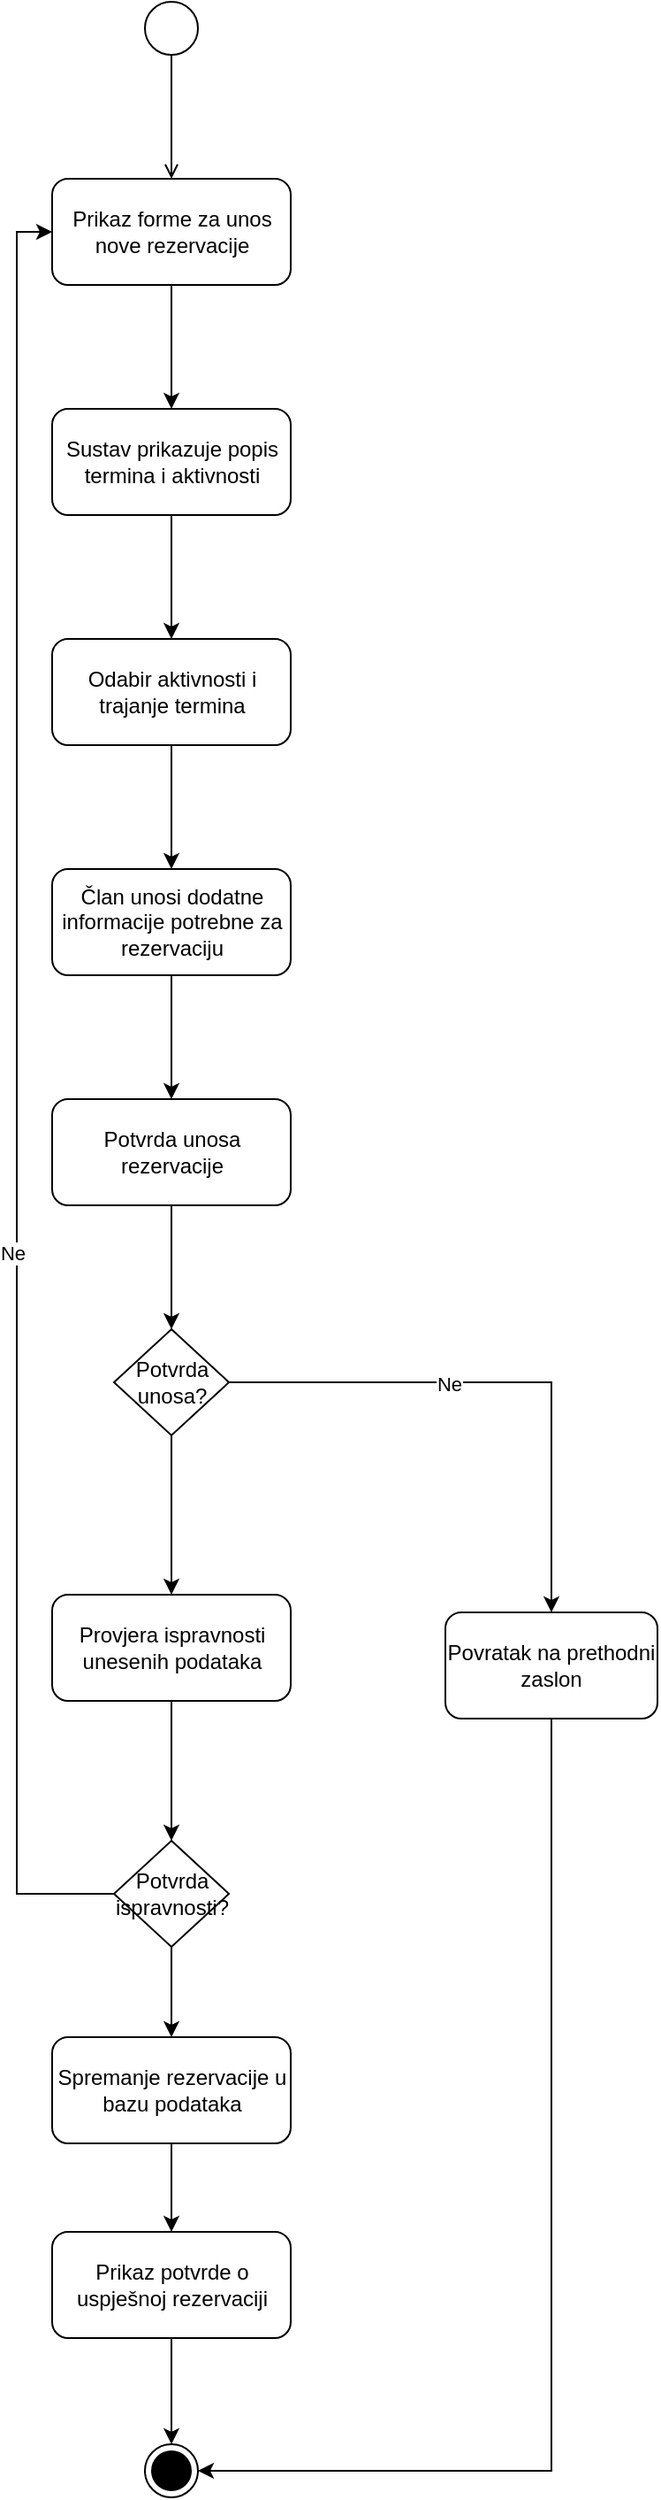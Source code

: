 <mxfile version="24.1.0" type="device">
  <diagram name="Page-1" id="aM7IN63mEbVTSNA6mHg-">
    <mxGraphModel dx="1235" dy="731" grid="1" gridSize="10" guides="1" tooltips="1" connect="1" arrows="1" fold="1" page="1" pageScale="1" pageWidth="827" pageHeight="1169" math="0" shadow="0">
      <root>
        <mxCell id="0" />
        <mxCell id="1" parent="0" />
        <mxCell id="fa3D45RWUEOkiaDmatbT-14" value="" style="ellipse;html=1;" vertex="1" parent="1">
          <mxGeometry x="380" y="70" width="30" height="30" as="geometry" />
        </mxCell>
        <mxCell id="fa3D45RWUEOkiaDmatbT-15" value="" style="endArrow=open;html=1;rounded=0;align=center;verticalAlign=top;endFill=0;labelBackgroundColor=none;endSize=6;entryX=0.5;entryY=0;entryDx=0;entryDy=0;" edge="1" parent="1" source="fa3D45RWUEOkiaDmatbT-14" target="fa3D45RWUEOkiaDmatbT-17">
          <mxGeometry relative="1" as="geometry">
            <mxPoint x="395" y="160" as="targetPoint" />
          </mxGeometry>
        </mxCell>
        <mxCell id="fa3D45RWUEOkiaDmatbT-16" style="edgeStyle=orthogonalEdgeStyle;rounded=0;orthogonalLoop=1;jettySize=auto;html=1;exitX=0.5;exitY=1;exitDx=0;exitDy=0;entryX=0.5;entryY=0;entryDx=0;entryDy=0;" edge="1" parent="1" source="fa3D45RWUEOkiaDmatbT-17" target="fa3D45RWUEOkiaDmatbT-19">
          <mxGeometry relative="1" as="geometry">
            <mxPoint x="395" y="300" as="targetPoint" />
          </mxGeometry>
        </mxCell>
        <mxCell id="fa3D45RWUEOkiaDmatbT-17" value="Prikaz forme za unos nove rezervacije" style="rounded=1;whiteSpace=wrap;html=1;" vertex="1" parent="1">
          <mxGeometry x="327.5" y="170" width="135" height="60" as="geometry" />
        </mxCell>
        <mxCell id="fa3D45RWUEOkiaDmatbT-18" style="edgeStyle=orthogonalEdgeStyle;rounded=0;orthogonalLoop=1;jettySize=auto;html=1;exitX=0.5;exitY=1;exitDx=0;exitDy=0;entryX=0.5;entryY=0;entryDx=0;entryDy=0;" edge="1" parent="1" source="fa3D45RWUEOkiaDmatbT-19" target="fa3D45RWUEOkiaDmatbT-21">
          <mxGeometry relative="1" as="geometry" />
        </mxCell>
        <mxCell id="fa3D45RWUEOkiaDmatbT-19" value="Sustav prikazuje popis termina i aktivnosti" style="rounded=1;whiteSpace=wrap;html=1;" vertex="1" parent="1">
          <mxGeometry x="327.5" y="300" width="135" height="60" as="geometry" />
        </mxCell>
        <mxCell id="fa3D45RWUEOkiaDmatbT-20" style="edgeStyle=orthogonalEdgeStyle;rounded=0;orthogonalLoop=1;jettySize=auto;html=1;exitX=0.5;exitY=1;exitDx=0;exitDy=0;entryX=0.5;entryY=0;entryDx=0;entryDy=0;" edge="1" parent="1" source="fa3D45RWUEOkiaDmatbT-21" target="fa3D45RWUEOkiaDmatbT-23">
          <mxGeometry relative="1" as="geometry" />
        </mxCell>
        <mxCell id="fa3D45RWUEOkiaDmatbT-21" value="Odabir aktivnosti i trajanje termina" style="rounded=1;whiteSpace=wrap;html=1;" vertex="1" parent="1">
          <mxGeometry x="327.5" y="430" width="135" height="60" as="geometry" />
        </mxCell>
        <mxCell id="fa3D45RWUEOkiaDmatbT-22" style="edgeStyle=orthogonalEdgeStyle;rounded=0;orthogonalLoop=1;jettySize=auto;html=1;exitX=0.5;exitY=1;exitDx=0;exitDy=0;entryX=0.5;entryY=0;entryDx=0;entryDy=0;" edge="1" parent="1" source="fa3D45RWUEOkiaDmatbT-23" target="fa3D45RWUEOkiaDmatbT-24">
          <mxGeometry relative="1" as="geometry" />
        </mxCell>
        <mxCell id="fa3D45RWUEOkiaDmatbT-23" value="Član unosi dodatne informacije potrebne za rezervaciju" style="rounded=1;whiteSpace=wrap;html=1;" vertex="1" parent="1">
          <mxGeometry x="327.5" y="560" width="135" height="60" as="geometry" />
        </mxCell>
        <mxCell id="fa3D45RWUEOkiaDmatbT-26" style="edgeStyle=orthogonalEdgeStyle;rounded=0;orthogonalLoop=1;jettySize=auto;html=1;exitX=0.5;exitY=1;exitDx=0;exitDy=0;entryX=0.5;entryY=0;entryDx=0;entryDy=0;" edge="1" parent="1" source="fa3D45RWUEOkiaDmatbT-24" target="fa3D45RWUEOkiaDmatbT-25">
          <mxGeometry relative="1" as="geometry" />
        </mxCell>
        <mxCell id="fa3D45RWUEOkiaDmatbT-24" value="Potvrda unosa rezervacije" style="rounded=1;whiteSpace=wrap;html=1;" vertex="1" parent="1">
          <mxGeometry x="327.5" y="690" width="135" height="60" as="geometry" />
        </mxCell>
        <mxCell id="fa3D45RWUEOkiaDmatbT-28" style="edgeStyle=orthogonalEdgeStyle;rounded=0;orthogonalLoop=1;jettySize=auto;html=1;exitX=1;exitY=0.5;exitDx=0;exitDy=0;" edge="1" parent="1" source="fa3D45RWUEOkiaDmatbT-25" target="fa3D45RWUEOkiaDmatbT-27">
          <mxGeometry relative="1" as="geometry" />
        </mxCell>
        <mxCell id="fa3D45RWUEOkiaDmatbT-29" value="Ne" style="edgeLabel;html=1;align=center;verticalAlign=middle;resizable=0;points=[];" vertex="1" connectable="0" parent="fa3D45RWUEOkiaDmatbT-28">
          <mxGeometry x="-0.205" y="-1" relative="1" as="geometry">
            <mxPoint as="offset" />
          </mxGeometry>
        </mxCell>
        <mxCell id="fa3D45RWUEOkiaDmatbT-33" style="edgeStyle=orthogonalEdgeStyle;rounded=0;orthogonalLoop=1;jettySize=auto;html=1;exitX=0.5;exitY=1;exitDx=0;exitDy=0;" edge="1" parent="1" source="fa3D45RWUEOkiaDmatbT-25" target="fa3D45RWUEOkiaDmatbT-32">
          <mxGeometry relative="1" as="geometry" />
        </mxCell>
        <mxCell id="fa3D45RWUEOkiaDmatbT-25" value="Potvrda unosa?" style="rhombus;whiteSpace=wrap;html=1;" vertex="1" parent="1">
          <mxGeometry x="362.5" y="820" width="65" height="60" as="geometry" />
        </mxCell>
        <mxCell id="fa3D45RWUEOkiaDmatbT-31" style="edgeStyle=orthogonalEdgeStyle;rounded=0;orthogonalLoop=1;jettySize=auto;html=1;exitX=0.5;exitY=1;exitDx=0;exitDy=0;" edge="1" parent="1" source="fa3D45RWUEOkiaDmatbT-27" target="fa3D45RWUEOkiaDmatbT-30">
          <mxGeometry relative="1" as="geometry">
            <Array as="points">
              <mxPoint x="610" y="1465" />
            </Array>
          </mxGeometry>
        </mxCell>
        <mxCell id="fa3D45RWUEOkiaDmatbT-27" value="Povratak na prethodni zaslon" style="rounded=1;whiteSpace=wrap;html=1;" vertex="1" parent="1">
          <mxGeometry x="550" y="980" width="120" height="60" as="geometry" />
        </mxCell>
        <mxCell id="fa3D45RWUEOkiaDmatbT-30" value="" style="ellipse;html=1;shape=endState;fillColor=strokeColor;" vertex="1" parent="1">
          <mxGeometry x="380" y="1450" width="30" height="30" as="geometry" />
        </mxCell>
        <mxCell id="fa3D45RWUEOkiaDmatbT-35" style="edgeStyle=orthogonalEdgeStyle;rounded=0;orthogonalLoop=1;jettySize=auto;html=1;exitX=0.5;exitY=1;exitDx=0;exitDy=0;" edge="1" parent="1" source="fa3D45RWUEOkiaDmatbT-32" target="fa3D45RWUEOkiaDmatbT-34">
          <mxGeometry relative="1" as="geometry" />
        </mxCell>
        <mxCell id="fa3D45RWUEOkiaDmatbT-32" value="Provjera ispravnosti unesenih podataka" style="rounded=1;whiteSpace=wrap;html=1;" vertex="1" parent="1">
          <mxGeometry x="327.5" y="970" width="135" height="60" as="geometry" />
        </mxCell>
        <mxCell id="fa3D45RWUEOkiaDmatbT-36" style="edgeStyle=orthogonalEdgeStyle;rounded=0;orthogonalLoop=1;jettySize=auto;html=1;exitX=0;exitY=0.5;exitDx=0;exitDy=0;entryX=0;entryY=0.5;entryDx=0;entryDy=0;" edge="1" parent="1" source="fa3D45RWUEOkiaDmatbT-34" target="fa3D45RWUEOkiaDmatbT-17">
          <mxGeometry relative="1" as="geometry" />
        </mxCell>
        <mxCell id="fa3D45RWUEOkiaDmatbT-37" value="Ne" style="edgeLabel;html=1;align=center;verticalAlign=middle;resizable=0;points=[];" vertex="1" connectable="0" parent="fa3D45RWUEOkiaDmatbT-36">
          <mxGeometry x="-0.177" y="3" relative="1" as="geometry">
            <mxPoint as="offset" />
          </mxGeometry>
        </mxCell>
        <mxCell id="fa3D45RWUEOkiaDmatbT-39" style="edgeStyle=orthogonalEdgeStyle;rounded=0;orthogonalLoop=1;jettySize=auto;html=1;exitX=0.5;exitY=1;exitDx=0;exitDy=0;entryX=0.5;entryY=0;entryDx=0;entryDy=0;" edge="1" parent="1" source="fa3D45RWUEOkiaDmatbT-34" target="fa3D45RWUEOkiaDmatbT-38">
          <mxGeometry relative="1" as="geometry" />
        </mxCell>
        <mxCell id="fa3D45RWUEOkiaDmatbT-34" value="Potvrda ispravnosti?" style="rhombus;whiteSpace=wrap;html=1;" vertex="1" parent="1">
          <mxGeometry x="362.5" y="1109" width="65" height="60" as="geometry" />
        </mxCell>
        <mxCell id="fa3D45RWUEOkiaDmatbT-41" style="edgeStyle=orthogonalEdgeStyle;rounded=0;orthogonalLoop=1;jettySize=auto;html=1;exitX=0.5;exitY=1;exitDx=0;exitDy=0;entryX=0.5;entryY=0;entryDx=0;entryDy=0;" edge="1" parent="1" source="fa3D45RWUEOkiaDmatbT-38" target="fa3D45RWUEOkiaDmatbT-40">
          <mxGeometry relative="1" as="geometry" />
        </mxCell>
        <mxCell id="fa3D45RWUEOkiaDmatbT-38" value="Spremanje rezervacije u bazu podataka" style="rounded=1;whiteSpace=wrap;html=1;" vertex="1" parent="1">
          <mxGeometry x="327.5" y="1220" width="135" height="60" as="geometry" />
        </mxCell>
        <mxCell id="fa3D45RWUEOkiaDmatbT-42" style="edgeStyle=orthogonalEdgeStyle;rounded=0;orthogonalLoop=1;jettySize=auto;html=1;exitX=0.5;exitY=1;exitDx=0;exitDy=0;entryX=0.5;entryY=0;entryDx=0;entryDy=0;" edge="1" parent="1" source="fa3D45RWUEOkiaDmatbT-40" target="fa3D45RWUEOkiaDmatbT-30">
          <mxGeometry relative="1" as="geometry" />
        </mxCell>
        <mxCell id="fa3D45RWUEOkiaDmatbT-40" value="Prikaz potvrde o uspješnoj rezervaciji" style="rounded=1;whiteSpace=wrap;html=1;" vertex="1" parent="1">
          <mxGeometry x="327.5" y="1330" width="135" height="60" as="geometry" />
        </mxCell>
      </root>
    </mxGraphModel>
  </diagram>
</mxfile>
